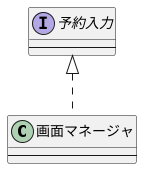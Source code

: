 @startuml ユースケース図
class 画面マネージャ {
---
}
interface 予約入力 {
' <<interface>>
---
}
予約入力 <|.. 画面マネージャ
@enduml